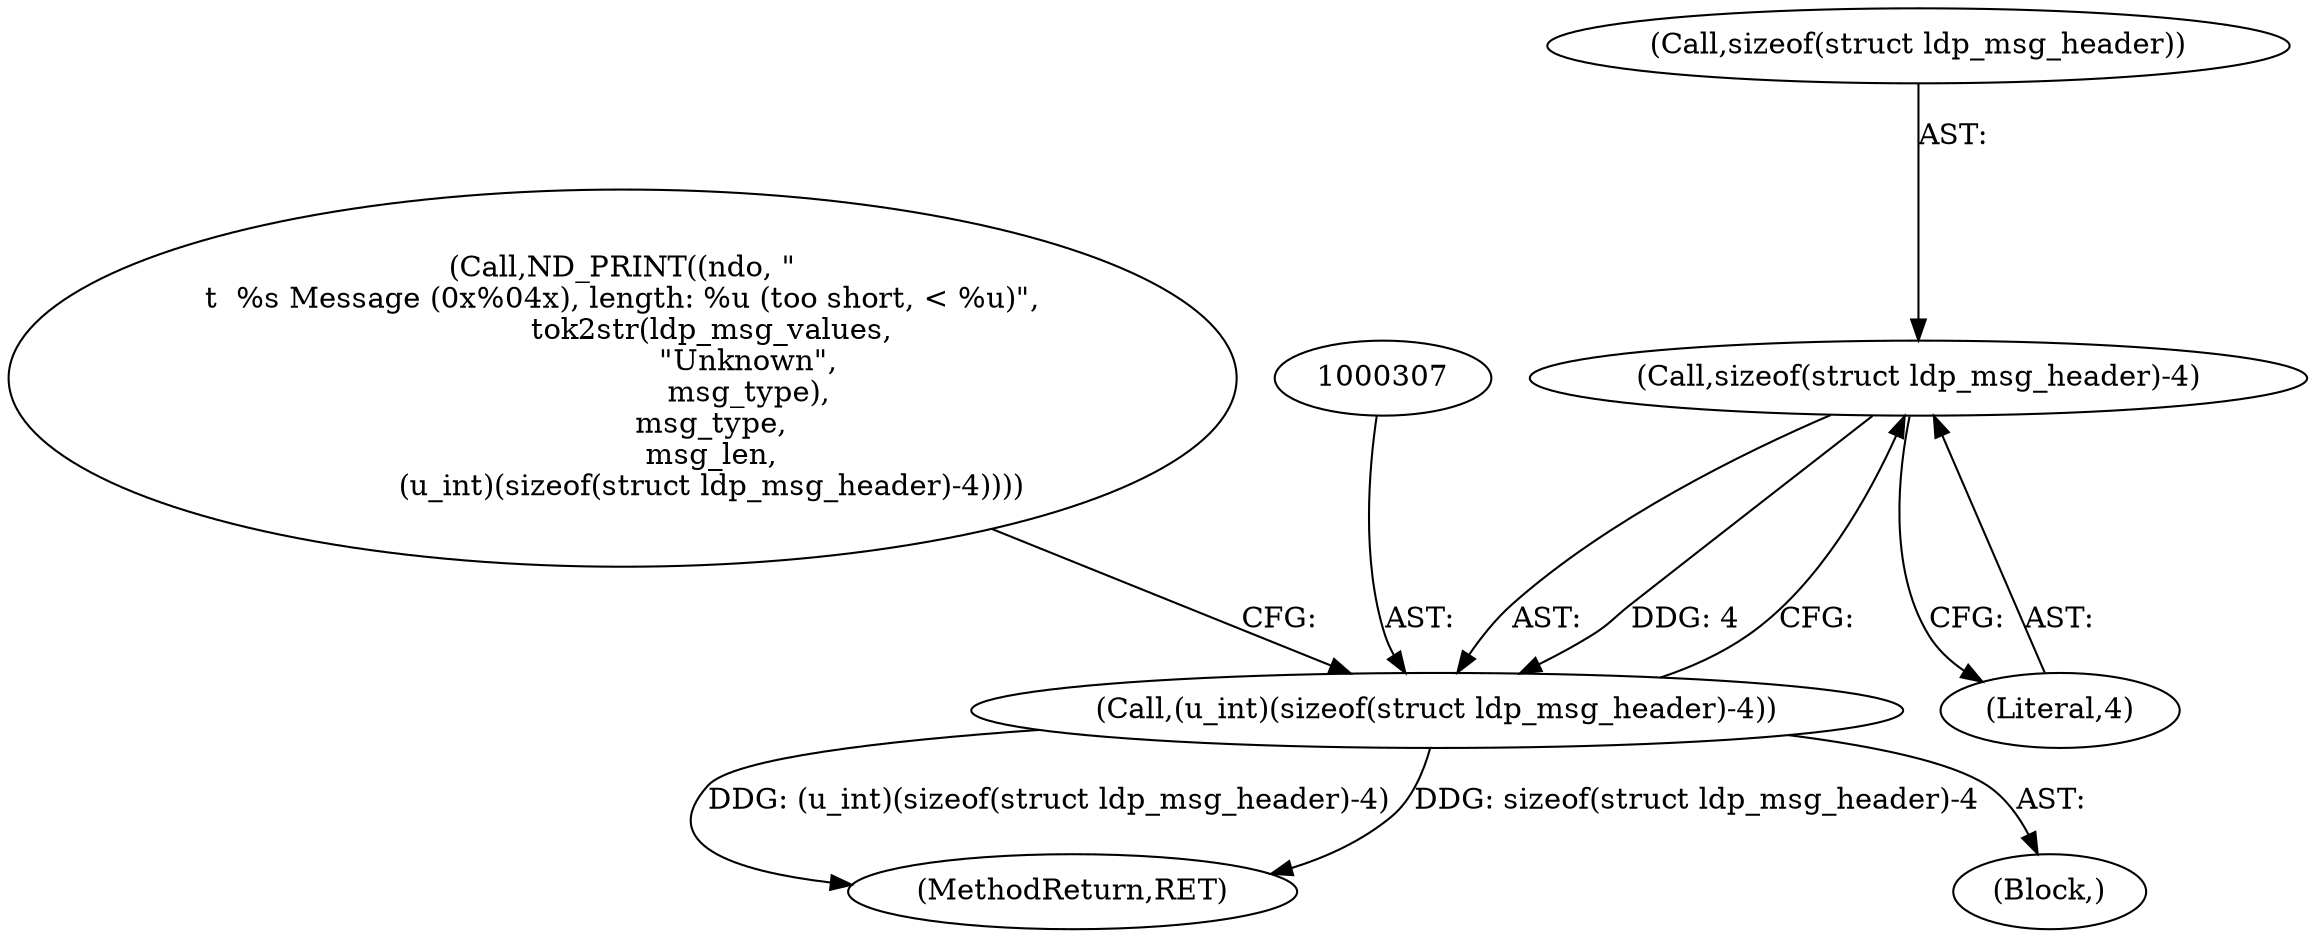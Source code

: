 digraph "0_tcpdump_aa5c6b710dfd8020d2c908d6b3bd41f1da719b3b@API" {
"1000308" [label="(Call,sizeof(struct ldp_msg_header)-4)"];
"1000306" [label="(Call,(u_int)(sizeof(struct ldp_msg_header)-4))"];
"1000309" [label="(Call,sizeof(struct ldp_msg_header))"];
"1000455" [label="(MethodReturn,RET)"];
"1000292" [label="(Call,ND_PRINT((ndo, \"\n\t  %s Message (0x%04x), length: %u (too short, < %u)\",\n                   tok2str(ldp_msg_values,\n                           \"Unknown\",\n                           msg_type),\n                   msg_type,\n                   msg_len,\n                   (u_int)(sizeof(struct ldp_msg_header)-4))))"];
"1000311" [label="(Literal,4)"];
"1000304" [label="(Block,)"];
"1000308" [label="(Call,sizeof(struct ldp_msg_header)-4)"];
"1000306" [label="(Call,(u_int)(sizeof(struct ldp_msg_header)-4))"];
"1000308" -> "1000306"  [label="AST: "];
"1000308" -> "1000311"  [label="CFG: "];
"1000309" -> "1000308"  [label="AST: "];
"1000311" -> "1000308"  [label="AST: "];
"1000306" -> "1000308"  [label="CFG: "];
"1000308" -> "1000306"  [label="DDG: 4"];
"1000306" -> "1000304"  [label="AST: "];
"1000307" -> "1000306"  [label="AST: "];
"1000292" -> "1000306"  [label="CFG: "];
"1000306" -> "1000455"  [label="DDG: (u_int)(sizeof(struct ldp_msg_header)-4)"];
"1000306" -> "1000455"  [label="DDG: sizeof(struct ldp_msg_header)-4"];
}
